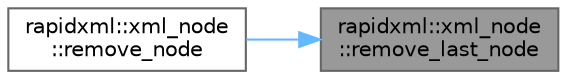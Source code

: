 digraph "rapidxml::xml_node::remove_last_node"
{
 // LATEX_PDF_SIZE
  bgcolor="transparent";
  edge [fontname=Helvetica,fontsize=10,labelfontname=Helvetica,labelfontsize=10];
  node [fontname=Helvetica,fontsize=10,shape=box,height=0.2,width=0.4];
  rankdir="RL";
  Node1 [id="Node000001",label="rapidxml::xml_node\l::remove_last_node",height=0.2,width=0.4,color="gray40", fillcolor="grey60", style="filled", fontcolor="black",tooltip=" "];
  Node1 -> Node2 [id="edge1_Node000001_Node000002",dir="back",color="steelblue1",style="solid",tooltip=" "];
  Node2 [id="Node000002",label="rapidxml::xml_node\l::remove_node",height=0.2,width=0.4,color="grey40", fillcolor="white", style="filled",URL="$classrapidxml_1_1xml__node.html#a98289923eb9e8889418a9eb0207ea35c",tooltip="Removes specified child from the node."];
}
